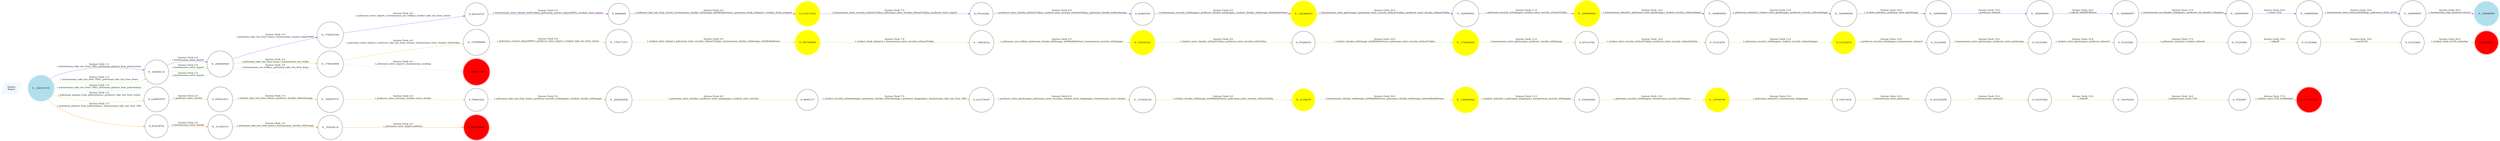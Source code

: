 digraph reaction_graph {
   rankdir=LR;
   Node [shape = circle];
   BigSim_Report [shape = parallelogram color = aliceblue style=filled label="BigSim
Report"];
BigSim_Report -> N__1493154733[color = aliceblue label = ""];
 N__1493154733
 [shape=circle, color=lightblue2, style=filled];
N__326980856[ shape = doublecircle, color=lightblue2, style=filled, label="N__326980856"];
N__939056118[ label="N__939056118"];
 N__939056118 -> N__2080205829[ color = purple label = "System Clock: 2.0
r_businessman_enter_airport"];
N_1133177453[ shape = circle, color=yellow, style=filled, label="N_1133177453"];
 N_579160282 -> N_203993539[ color = purple label = "System Clock: 8.0
r_professor_enter_checkin_withoutTrolley,r_student_enter_security_withoutTrolley,r_policeman_checkin_withoutlounge"];
N_284102719[ label="N_284102719"];
 N_284102719 -> N_50088689[ color = purple label = "System Clock: 5.0
r_businessman_enter_checkin_withTrolley,r_policeman_connect_AirportWIFI,r_student_enter_airport"];
N__1923906933[ shape = circle, color=yellow, style=filled, label="N__1923906933"];
 N__1923906933 -> N__3269808561[ color = purple label = "System Clock: 10.0
r_businessman_enter_gatelounge,r_policeman_enter_security_withoutTrolley,r_professor_enter_checkin_withoutTrolley"];
N__3269808562[ shape = circle, color=yellow, style=filled, label="N__3269808562"];

N__3269808561[ label="N__3269808561"];
 N__3269808561 -> N__3269808562[ color = purple label = "System Clock: 11.0
r_policeman_security_withdanger,r_student_enter_security_withoutTrolley"];

N__3269808563[ label="N__3269808563"];
 N__3269808562 -> N__3269808563[ color = purple label = "System Clock: 12.0
r_businessman_onboard,r_policeman_enter_gatelounge,r_student_security_withoutdanger"];

N__3269808564[ label="N__3269808564"];
 N__3269808563 -> N__3269808564[ color = purple label = "System Clock: 13.0
r_policeman_onboard,r_student_enter_gatelounge,r_professor_security_withoutdanger"];

N__3269808565[ label="N__3269808565"];
 N__3269808564 -> N__3269808565[ color = purple label = "System Clock: 14.0
r_student_onboard,r_professor_enter_gatelounge"];

N__3269808566[ label="N__3269808566"];
 N__3269808565 -> N__3269808566[ color = purple label = "System Clock: 15.0
r_professor_onboard"];

N__3269808567[ label="N__3269808567"];
 N__3269808566 -> N__3269808567[ color = purple label = "System Clock: 16.0
r_takeoff_withWIFIBefore"];

N__3269808569[ label="N__3269808569"];
 N__3269808567 -> N__3269808569[ color = purple label = "System Clock: 17.0
r_businessman_use_blanket_inAirplane,r_professor_use_blanket_inAirplane"];

N__3269808580[ label="N__3269808580"];
 N__3269808569 -> N__3269808580[ color = purple label = "System Clock: 18.0
r_reach_USA"];

N__3269808581[ label="N__3269808581"];
 N__3269808580 -> N__3269808581[ color = purple label = "System Clock: 19.0
r_businessman_enter_businessBuilding,r_policeman_drink_inUSA"];

 N__3269808581 -> N__326980856[ color = purple label = "System Clock: 20.0
r_businessman_sign_businessContract"];

N__1493154733[ label="N__1493154733"];
 N__1493154733 -> N__939056118[ color = purple label = "System Clock: 1.0
r_businessman_take_taxi_from_CBD,r_policeman_gohome_from_policestation"];
N__1702010340[ label="N__1702010340"];
 N__1702010340 -> N_284102719[ color = purple label = "System Clock: 4.0
r_policeman_enter_airport,r_businessman_use_trolley,r_student_take_taxi_from_school"];
N__2080205829[ label="N__2080205829"];
 N__2080205829 -> N__1702010340[ color = purple label = "System Clock: 3.0
r_policeman_take_taxi_from_home,r_businessman_connect_AirportWIFI"];
 N_1133177453 -> N_579160282[ color = purple label = "System Clock: 7.0
r_businessman_enter_security_withoutTrolley,r_policeman_enter_checkin_withoutTrolley,r_professor_enter_airport"];
N_50088689[ label="N_50088689"];
 N_50088689 -> N_1133177453[ color = purple label = "System Clock: 6.0
r_professor_take_taxi_from_school,r_businessman_checkin_withlounge_withMobilePower,r_policeman_drink_inAirport,r_student_drink_inAirport"];
N_203993539[ label="N_203993539"];
 N_203993539 -> N__1923906933[ color = purple label = "System Clock: 9.0
r_businessman_security_withdanger,r_professor_checkin_withlounge,r_student_checkin_withlounge_withMobilePower"];
N_192763562[ label="N_192763562"];
 N_192763562 -> N__592702936[ color = darkgoldenrod1 label = "System Clock: 15.0
r_takeoff"];
N_15525867[ label="N_15525867"];
 N_15525867 -> N_1393053410[ color = darkgoldenrod1 label = "System Clock: 17.0
r_student_reach_USA_withBlanket"];
N__1380859822[ shape = circle, color=yellow, style=filled,label="N__1380859822"];
 N__1380859822 -> N_1542504566[ color = darkgoldenrod1 label = "System Clock: 11.0
r_student_onboard1,r_policeman_shoppingin,r_businessman_security_withdanger"];
N_799833228[ label="N_799833228"];
 N_799833228 -> N__2063224502[ color = darkgoldenrod1 label = "System Clock: 5.0
r_policeman_take_taxi_from_home,r_professor_security_withdanger,r_student_checkin_withlounge"];
N_2143739347[ label="N_2143739347"];
 N_2143739347 -> N__1374452336[ color = darkgoldenrod1 label = "System Clock: 8.0
r_professor_enter_gatelounge,r_policeman_enter_security,r_student_enter_shoppingin,r_businessman_enter_checkin"];
N_1833345258[ label="N_1833345258"];
 N_1833345258 -> N_192763562[ color = darkgoldenrod1 label = "System Clock: 15.0
r_businessman_onboard1"];
N__1493154733[ label="N__1493154733"];
 N__1493154733 -> N_1206907878[ color = darkgoldenrod1 label = "System Clock: 1.0
r_policeman_gohome_from_policestation,r_professor_take_taxi_from_school"];
N__2063224502[ label="N__2063224502"];
 N__2063224502 -> N_96905117[ color = darkgoldenrod1 label = "System Clock: 6.0
r_policeman_enter_checkin,r_professor_enter_shoppingin,r_student_enter_security"];
N_1995214011[ label="N_1995214011"];
 N_1995214011 -> N__1800530731[ color = darkgoldenrod1 label = "System Clock: 3.0
r_student_take_taxi_from_school,r_professor_checkin_withoutlounge"];
N_1393053410[ shape = doublecircle, color=red, style=filled, label="N_1393053410"];
N_96905117[ label="N_96905117"];
 N_96905117 -> N_2143739347[ color = darkgoldenrod1 label = "System Clock: 7.0
r_student_security_withoutdanger,r_policeman_checkin_withoutlounge,r_professor_shoppingin,r_businessman_take_taxi_from_CBD"];
N_148373034[ label="N_148373034"];
 N_148373034 -> N_1833345258[ color = darkgoldenrod1 label = "System Clock: 14.0
r_businessman_enter_gatelounge"];
N__1374452336[ label="N__1374452336"];
 N__1374452336 -> N__41356078[ color = darkgoldenrod1 label = "System Clock: 9.0
r_student_checkin_withlounge_withMobilePower,r_policeman_enter_security_withoutTrolley"];
N__41356078[ shape = circle, color=yellow, style=filled, label="N__41356078"];
 N__41356078 -> N__1380859822[ color = darkgoldenrod1 label = "System Clock: 10.0
r_businessman_checkin_withlounge_withMobilePower,r_policeman_checkin_withlounge_withoutMobilePower"];
N__1800530731[ label="N__1800530731"];
 N__1800530731 -> N_799833228[ color = darkgoldenrod1 label = "System Clock: 4.0
r_professor_enter_security,r_student_enter_checkin"];
N_1542504566[ label="N_1542504566"];
 N_1542504566 -> N__193764700[ color = darkgoldenrod1 label = "System Clock: 12.0
r_policeman_security_withdanger,r_businessman_security_withdanger"];
N__193764700[ shape = circle, color=yellow, style=filled, label="N__193764700"];
 N__193764700 -> N_148373034[ color = darkgoldenrod1 label = "System Clock: 13.0
r_policeman_onboard1,r_businessman_shoppingin"];
N_1206907878[ label="N_1206907878"];
 N_1206907878 -> N_1995214011[ color = darkgoldenrod1 label = "System Clock: 2.0
r_professor_enter_checkin"];
N__592702936[ label="N__592702936"];
 N__592702936 -> N_15525867[ color = darkgoldenrod1 label = "System Clock: 16.0
r_businessman_reach_USA"];
N__1579806889[ label="N__1579806889"];
 N__1579806889 -> N__1783171811[ color = chartreuse1 label = "System Clock: 5.0
r_policeman_connect_AirportWIFI,r_professor_enter_airport,r_student_take_taxi_from_school"];
N_1927348264[ shape="circle", color="yellow" , style=filled,label="N_1927348264"];
 N_1927348264 -> N__748658352[ color = chartreuse1 label = "System Clock: 7.0
r_student_drink_inAirport,r_businessman_enter_security_withoutTrolley"];
N_1729163521[ shape = circle, color=yellow, style=filled, label="N_1729163521"];
 N_1729163521 -> N_670286972[ color = chartreuse1 label = "System Clock: 9.0
r_student_enter_checkin_withoutTrolley,r_professor_enter_security_withTrolley"];
N__939056118[ label="N__939056118"];
 N__939056118 -> N__2080205829[ color = chartreuse1 label = "System Clock: 2.0
r_businessman_enter_airport"];
N_961906270[ shape = doublecircle, color=red, style=filled, label="N_961906270"];
N__1493154733[ label="N__1493154733"];
 N__1493154733 -> N__939056118[ color = chartreuse1 label = "System Clock: 1.0
r_businessman_take_taxi_from_CBD,r_policeman_take_taxi_from_home"];
N_651314782[ label="N_651314782"];
 N_651314782 -> N_151253878[ color = chartreuse1 label = "System Clock: 12.0
r_student_enter_security_withoutTrolley,r_professor_enter_security_withoutTrolley"];
N__748658352[ label="N__748658352"];
 N__748658352 -> N_1729163521[ color = chartreuse1 label = "System Clock: 8.0
r_policeman_use_trolley,r_policeman_checkin_withlounge_withMobilePower,r_businessman_security_withdanger"];
N__2080205829[ label="N__2080205829"];
 N__2080205829 -> N__1780416858[ color = chartreuse1 label = "System Clock: 3.0
r_policeman_take_taxi_from_home,r_businessman_use_trolley"];
N_151253878[ label="N_151253878"];
 N_151253878 -> N_151253879[ color = chartreuse1 label = "System Clock: 13.0
r_policeman_security_withdanger,r_student_security_withoutdanger"];

N_151253879[ shape = circle, color=yellow, style=filled label="N_151253879"];
 N_151253879 -> N_151253880[ color = chartreuse1 label = "System Clock: 14.0
r_professor_security_withdanger,r_businessman_onboard"];

N_151253880[ label="N_151253880"];
 N_151253880 -> N_151253881[ color = chartreuse1 label = "System Clock: 15.0
r_businessman_enter_gatelounge,r_professor_enter_gatelounge"];

N_151253881[ label="N_151253881"];
 N_151253881 -> N_151253882[ color = chartreuse1 label = "System Clock: 16.0
r_student_enter_gatelounge,r_professor_onboard"];

N_151253882[ label="N_151253882"];
 N_151253882 -> N_151253883[ color = chartreuse1 label = "System Clock: 17.0
r_policeman_onboard,r_student_onboard"];

N_151253883[ label="N_151253883"];
 N_151253883 -> N_151253884[ color = chartreuse1 label = "System Clock: 18.0
r_takeoff"];

N_151253884[ label="N_151253884"];
 N_151253884 -> N_151253885[ color = chartreuse1 label = "System Clock: 19.0
r_reachUSA"];

N_151253885[ label="N_151253885"];
 N_151253885 -> N_961906270[ color = chartreuse1 label = "System Clock: 20.0
r_student_drink_inUSA_underAge"];


N__1780416858[ label="N__1780416858"];
 N__1780416858 -> N__1579806889[ color = chartreuse1 label = "System Clock: 4.0
r_policeman_enter_airport,r_professor_take_taxi_from_school,r_businessman_enter_checkin_withTrolley"];
N__1750024054[ shape = circle, color=yellow, style=filled, label="N__1750024054"];
 N__1750024054 -> N_651314782[ color = chartreuse1 label = "System Clock: 11.0
r_businessman_enter_gatelounge,r_professor_checkin_withlounge"];
N_670286972[ label="N_670286972"];
 N_670286972 -> N__1750024054[ color = chartreuse1 label = "System Clock: 10.0
r_student_checkin_withlounge_withMobilePower,r_policeman_enter_security_withoutTrolley"];
N__1783171811[ label="N__1783171811"];
 N__1783171811 -> N_1927348264[ color = chartreuse1 label = "System Clock: 6.0
r_student_enter_airport,r_policeman_enter_security_withoutTrolley,r_businessman_checkin_withlounge_withMobilePower"];

N_2027555039[ shape = doublecircle, color=red, style=filled, label="N_2027555039"];
 
N__1493154733[ label="N__1493154733"];
 N__1493154733 -> N_915238754[ color = darkorange1 label = "System Clock: 1.0
r_policeman_gohome_from_policestation,r_businessman_take_taxi_from_CBD"];
N__763038118[ label="N__763038118"];
 N__763038118 -> N_2027555039[ color = darkorange1 label = "System Clock: 4.0
r_policeman_enter_airport_withGun"];
N_915238754[ label="N_915238754"];
 N_915238754 -> N__531465153[ color = darkorange1 label = "System Clock: 2.0
r_businessman_enter_checkin"];

 N__531465153 -> N__763038118[ color = darkorange1 label = "System Clock: 3.0
r_policeman_take_taxi_from_home,r_businessman_checkin_withlounge"];

N__1579806889[ label="N__1579806889"];
 N__939056118 -> N__2080205829[ color = aquamarine1 label = "System Clock: 2.0
r_businessman_enter_airport"];
 N__1493154733 -> N__939056118[ color = aquamarine1 label = "System Clock: 1.0
r_businessman_take_taxi_from_CBD,r_policeman_gohome_from_policestation"];

N__2080205829[ label="N__2080205829"];
 N__2080205829 -> N__1780416858[ color = aquamarine1 label = "System Clock: 3.0
r_businessman_use_trolley,r_policeman_take_taxi_from_home"];
N__1780416858[ label="N__1780416858"];
 N__1780416858 -> N__1579806811[ color = aquamarine1 label = "System Clock: 4.0
r_policeman_enter_airport,r_businessman_smoking"];
N__1579806811[ shape = doublecircle, color=red, style=filled, label="N__1579806811"];
}
